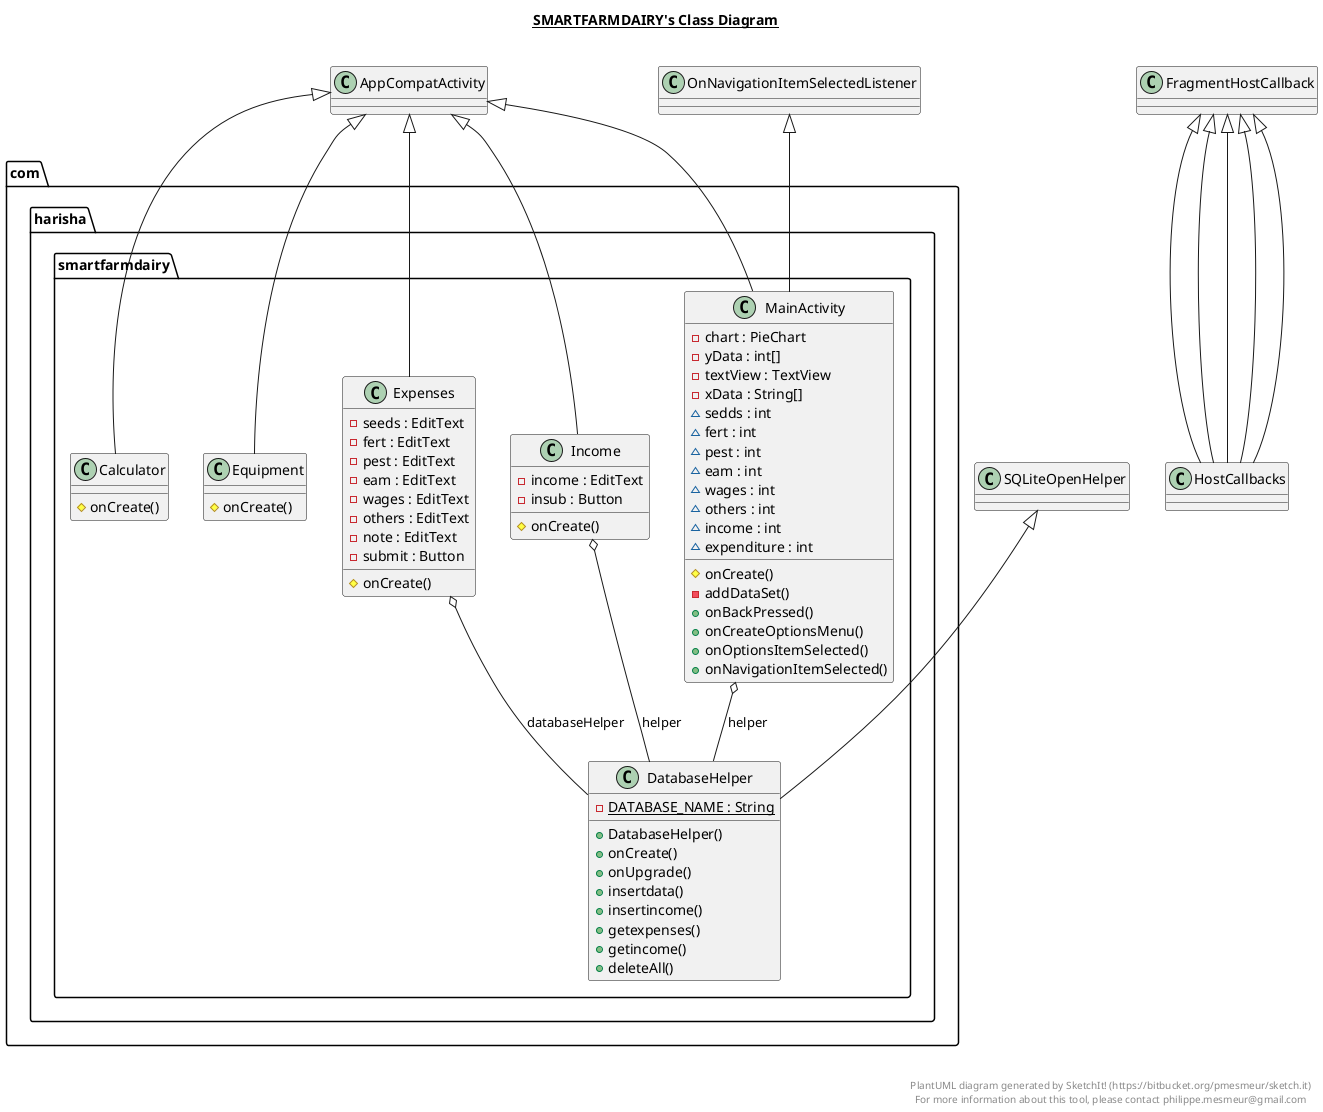 @startuml

title __SMARTFARMDAIRY's Class Diagram__\n

  package com.harisha.smartfarmdairy {
    class Calculator {
        # onCreate()
    }
  }
  

  package com.harisha.smartfarmdairy {
    class DatabaseHelper {
        {static} - DATABASE_NAME : String
        + DatabaseHelper()
        + onCreate()
        + onUpgrade()
        + insertdata()
        + insertincome()
        + getexpenses()
        + getincome()
        + deleteAll()
    }
  }
  

  package com.harisha.smartfarmdairy {
    class Equipment {
        # onCreate()
    }
  }
  

  package com.harisha.smartfarmdairy {
    class Expenses {
        - seeds : EditText
        - fert : EditText
        - pest : EditText
        - eam : EditText
        - wages : EditText
        - others : EditText
        - note : EditText
        - submit : Button
        # onCreate()
    }
  }
  

  package com.harisha.smartfarmdairy {
    class Income {
        - income : EditText
        - insub : Button
        # onCreate()
    }
  }
  

  package com.harisha.smartfarmdairy {
    class MainActivity {
        - chart : PieChart
        - yData : int[]
        - textView : TextView
        - xData : String[]
        ~ sedds : int
        ~ fert : int
        ~ pest : int
        ~ eam : int
        ~ wages : int
        ~ others : int
        ~ income : int
        ~ expenditure : int
        # onCreate()
        - addDataSet()
        + onBackPressed()
        + onCreateOptionsMenu()
        + onOptionsItemSelected()
        + onNavigationItemSelected()
    }
  }
  

  Calculator -up-|> AppCompatActivity
  HostCallbacks -up-|> FragmentHostCallback
  DatabaseHelper -up-|> SQLiteOpenHelper
  Equipment -up-|> AppCompatActivity
  HostCallbacks -up-|> FragmentHostCallback
  Expenses -up-|> AppCompatActivity
  Expenses o-- DatabaseHelper : databaseHelper
  HostCallbacks -up-|> FragmentHostCallback
  Income -up-|> AppCompatActivity
  Income o-- DatabaseHelper : helper
  HostCallbacks -up-|> FragmentHostCallback
  MainActivity -up-|> OnNavigationItemSelectedListener
  MainActivity -up-|> AppCompatActivity
  MainActivity o-- DatabaseHelper : helper
  HostCallbacks -up-|> FragmentHostCallback


right footer


PlantUML diagram generated by SketchIt! (https://bitbucket.org/pmesmeur/sketch.it)
For more information about this tool, please contact philippe.mesmeur@gmail.com
endfooter

@enduml
